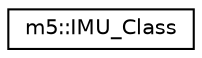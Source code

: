 digraph "Graphical Class Hierarchy"
{
 // LATEX_PDF_SIZE
  edge [fontname="Helvetica",fontsize="10",labelfontname="Helvetica",labelfontsize="10"];
  node [fontname="Helvetica",fontsize="10",shape=record];
  rankdir="LR";
  Node0 [label="m5::IMU_Class",height=0.2,width=0.4,color="black", fillcolor="white", style="filled",URL="$classm5_1_1IMU__Class.html",tooltip=" "];
}
